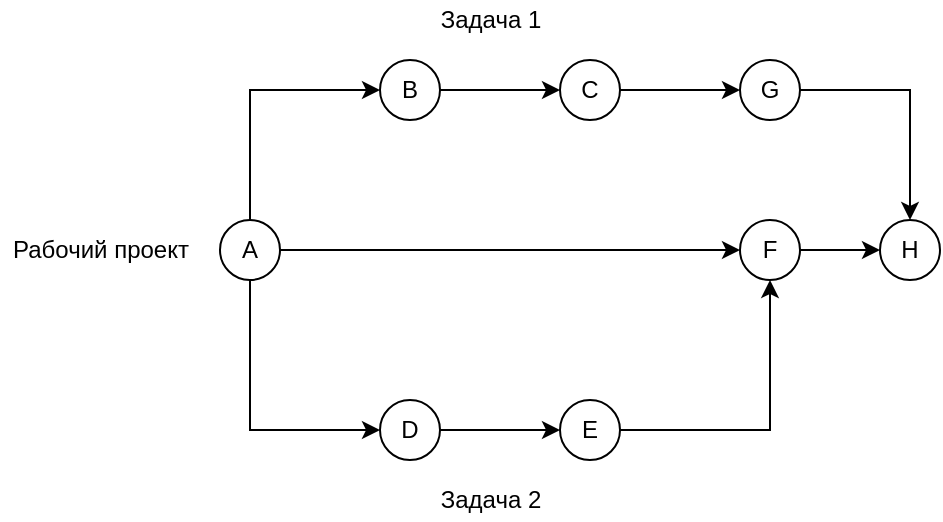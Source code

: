 <mxfile version="13.9.1" type="github">
  <diagram id="8hMsuqnH5W4BYs_BR_Ax" name="Page-1">
    <mxGraphModel dx="797" dy="784" grid="1" gridSize="10" guides="1" tooltips="1" connect="1" arrows="1" fold="1" page="1" pageScale="1" pageWidth="827" pageHeight="1169" math="0" shadow="0">
      <root>
        <mxCell id="0" />
        <mxCell id="1" parent="0" />
        <mxCell id="U0fQ7afcpHWff9jEcROG-10" style="edgeStyle=orthogonalEdgeStyle;rounded=0;orthogonalLoop=1;jettySize=auto;html=1;exitX=0.5;exitY=1;exitDx=0;exitDy=0;entryX=0;entryY=0.5;entryDx=0;entryDy=0;" edge="1" parent="1" source="U0fQ7afcpHWff9jEcROG-1" target="U0fQ7afcpHWff9jEcROG-8">
          <mxGeometry relative="1" as="geometry" />
        </mxCell>
        <mxCell id="U0fQ7afcpHWff9jEcROG-17" style="edgeStyle=orthogonalEdgeStyle;rounded=0;orthogonalLoop=1;jettySize=auto;html=1;exitX=0.5;exitY=0;exitDx=0;exitDy=0;entryX=0;entryY=0.5;entryDx=0;entryDy=0;" edge="1" parent="1" source="U0fQ7afcpHWff9jEcROG-1" target="U0fQ7afcpHWff9jEcROG-13">
          <mxGeometry relative="1" as="geometry" />
        </mxCell>
        <mxCell id="U0fQ7afcpHWff9jEcROG-23" style="edgeStyle=orthogonalEdgeStyle;rounded=0;orthogonalLoop=1;jettySize=auto;html=1;exitX=1;exitY=0.5;exitDx=0;exitDy=0;entryX=0;entryY=0.5;entryDx=0;entryDy=0;" edge="1" parent="1" source="U0fQ7afcpHWff9jEcROG-1" target="U0fQ7afcpHWff9jEcROG-4">
          <mxGeometry relative="1" as="geometry" />
        </mxCell>
        <mxCell id="U0fQ7afcpHWff9jEcROG-1" value="A" style="ellipse;whiteSpace=wrap;html=1;aspect=fixed;" vertex="1" parent="1">
          <mxGeometry x="120" y="290" width="30" height="30" as="geometry" />
        </mxCell>
        <mxCell id="U0fQ7afcpHWff9jEcROG-25" value="" style="edgeStyle=orthogonalEdgeStyle;rounded=0;orthogonalLoop=1;jettySize=auto;html=1;" edge="1" parent="1" source="U0fQ7afcpHWff9jEcROG-4" target="U0fQ7afcpHWff9jEcROG-24">
          <mxGeometry relative="1" as="geometry" />
        </mxCell>
        <mxCell id="U0fQ7afcpHWff9jEcROG-4" value="F" style="ellipse;whiteSpace=wrap;html=1;aspect=fixed;" vertex="1" parent="1">
          <mxGeometry x="380" y="290" width="30" height="30" as="geometry" />
        </mxCell>
        <mxCell id="U0fQ7afcpHWff9jEcROG-11" value="" style="edgeStyle=orthogonalEdgeStyle;rounded=0;orthogonalLoop=1;jettySize=auto;html=1;" edge="1" parent="1" source="U0fQ7afcpHWff9jEcROG-8" target="U0fQ7afcpHWff9jEcROG-9">
          <mxGeometry relative="1" as="geometry" />
        </mxCell>
        <mxCell id="U0fQ7afcpHWff9jEcROG-8" value="D" style="ellipse;whiteSpace=wrap;html=1;aspect=fixed;" vertex="1" parent="1">
          <mxGeometry x="200" y="380" width="30" height="30" as="geometry" />
        </mxCell>
        <mxCell id="U0fQ7afcpHWff9jEcROG-12" style="edgeStyle=orthogonalEdgeStyle;rounded=0;orthogonalLoop=1;jettySize=auto;html=1;entryX=0.5;entryY=1;entryDx=0;entryDy=0;" edge="1" parent="1" source="U0fQ7afcpHWff9jEcROG-9" target="U0fQ7afcpHWff9jEcROG-4">
          <mxGeometry relative="1" as="geometry" />
        </mxCell>
        <mxCell id="U0fQ7afcpHWff9jEcROG-9" value="E" style="ellipse;whiteSpace=wrap;html=1;aspect=fixed;" vertex="1" parent="1">
          <mxGeometry x="290" y="380" width="30" height="30" as="geometry" />
        </mxCell>
        <mxCell id="U0fQ7afcpHWff9jEcROG-18" style="edgeStyle=orthogonalEdgeStyle;rounded=0;orthogonalLoop=1;jettySize=auto;html=1;exitX=1;exitY=0.5;exitDx=0;exitDy=0;entryX=0;entryY=0.5;entryDx=0;entryDy=0;" edge="1" parent="1" source="U0fQ7afcpHWff9jEcROG-13" target="U0fQ7afcpHWff9jEcROG-14">
          <mxGeometry relative="1" as="geometry" />
        </mxCell>
        <mxCell id="U0fQ7afcpHWff9jEcROG-13" value="B" style="ellipse;whiteSpace=wrap;html=1;aspect=fixed;" vertex="1" parent="1">
          <mxGeometry x="200" y="210" width="30" height="30" as="geometry" />
        </mxCell>
        <mxCell id="U0fQ7afcpHWff9jEcROG-19" style="edgeStyle=orthogonalEdgeStyle;rounded=0;orthogonalLoop=1;jettySize=auto;html=1;exitX=1;exitY=0.5;exitDx=0;exitDy=0;entryX=0;entryY=0.5;entryDx=0;entryDy=0;" edge="1" parent="1" source="U0fQ7afcpHWff9jEcROG-14" target="U0fQ7afcpHWff9jEcROG-16">
          <mxGeometry relative="1" as="geometry" />
        </mxCell>
        <mxCell id="U0fQ7afcpHWff9jEcROG-14" value="C" style="ellipse;whiteSpace=wrap;html=1;aspect=fixed;" vertex="1" parent="1">
          <mxGeometry x="290" y="210" width="30" height="30" as="geometry" />
        </mxCell>
        <mxCell id="U0fQ7afcpHWff9jEcROG-26" style="edgeStyle=orthogonalEdgeStyle;rounded=0;orthogonalLoop=1;jettySize=auto;html=1;exitX=1;exitY=0.5;exitDx=0;exitDy=0;entryX=0.5;entryY=0;entryDx=0;entryDy=0;" edge="1" parent="1" source="U0fQ7afcpHWff9jEcROG-16" target="U0fQ7afcpHWff9jEcROG-24">
          <mxGeometry relative="1" as="geometry" />
        </mxCell>
        <mxCell id="U0fQ7afcpHWff9jEcROG-16" value="G" style="ellipse;whiteSpace=wrap;html=1;aspect=fixed;" vertex="1" parent="1">
          <mxGeometry x="380" y="210" width="30" height="30" as="geometry" />
        </mxCell>
        <mxCell id="U0fQ7afcpHWff9jEcROG-20" value="Задача 1" style="text;html=1;align=center;verticalAlign=middle;resizable=0;points=[];autosize=1;" vertex="1" parent="1">
          <mxGeometry x="220" y="180" width="70" height="20" as="geometry" />
        </mxCell>
        <mxCell id="U0fQ7afcpHWff9jEcROG-21" value="Задача 2" style="text;html=1;align=center;verticalAlign=middle;resizable=0;points=[];autosize=1;" vertex="1" parent="1">
          <mxGeometry x="220" y="420" width="70" height="20" as="geometry" />
        </mxCell>
        <mxCell id="U0fQ7afcpHWff9jEcROG-22" value="Рабочий проект&lt;br&gt;" style="text;html=1;align=center;verticalAlign=middle;resizable=0;points=[];autosize=1;" vertex="1" parent="1">
          <mxGeometry x="10" y="295" width="100" height="20" as="geometry" />
        </mxCell>
        <mxCell id="U0fQ7afcpHWff9jEcROG-24" value="H" style="ellipse;whiteSpace=wrap;html=1;aspect=fixed;" vertex="1" parent="1">
          <mxGeometry x="450" y="290" width="30" height="30" as="geometry" />
        </mxCell>
      </root>
    </mxGraphModel>
  </diagram>
</mxfile>
